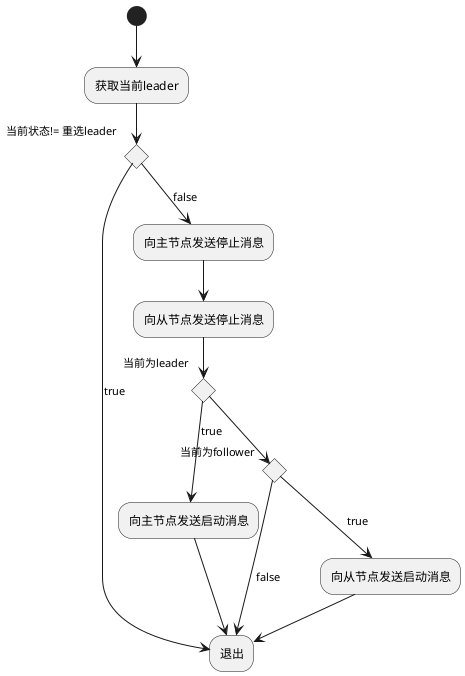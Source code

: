 @startuml
(*) --> 获取当前leader
if 当前状态!= 重选leader then
    --> [true] 退出
else
    --> [false] 向主节点发送停止消息
    --> 向从节点发送停止消息
    if 当前为leader then
        --> [true]向主节点发送启动消息
        --> 退出
    else
        if 当前为follower then
            --> [true]向从节点发送启动消息
            --> 退出
        else
            -->[false] 退出
        endif
    endif
endif
@enduml
